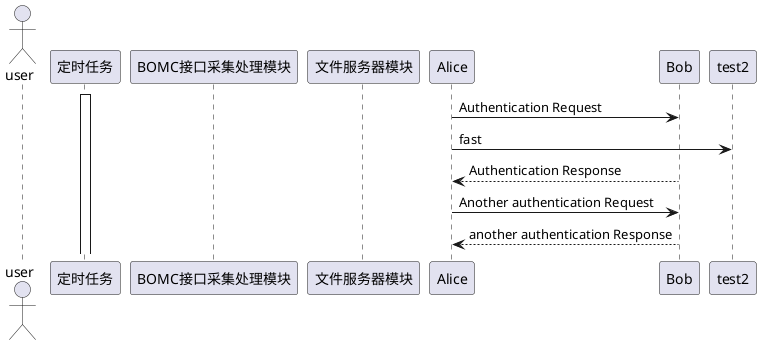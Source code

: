 @startuml

actor user
participant "定时任务" as A
participant "BOMC接口采集处理模块" as B
participant "文件服务器模块" as C

activate A

Alice -> Bob: Authentication Request
Alice -> test2:fast
Bob --> Alice: Authentication Response

Alice -> Bob: Another authentication Request
Alice <-- Bob: another authentication Response
@enduml